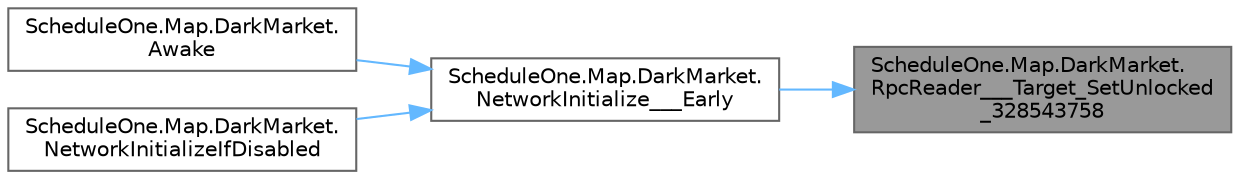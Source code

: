 digraph "ScheduleOne.Map.DarkMarket.RpcReader___Target_SetUnlocked_328543758"
{
 // LATEX_PDF_SIZE
  bgcolor="transparent";
  edge [fontname=Helvetica,fontsize=10,labelfontname=Helvetica,labelfontsize=10];
  node [fontname=Helvetica,fontsize=10,shape=box,height=0.2,width=0.4];
  rankdir="RL";
  Node1 [id="Node000001",label="ScheduleOne.Map.DarkMarket.\lRpcReader___Target_SetUnlocked\l_328543758",height=0.2,width=0.4,color="gray40", fillcolor="grey60", style="filled", fontcolor="black",tooltip=" "];
  Node1 -> Node2 [id="edge1_Node000001_Node000002",dir="back",color="steelblue1",style="solid",tooltip=" "];
  Node2 [id="Node000002",label="ScheduleOne.Map.DarkMarket.\lNetworkInitialize___Early",height=0.2,width=0.4,color="grey40", fillcolor="white", style="filled",URL="$class_schedule_one_1_1_map_1_1_dark_market.html#a163fe4d1c9626d773598a979aebf713f",tooltip=" "];
  Node2 -> Node3 [id="edge2_Node000002_Node000003",dir="back",color="steelblue1",style="solid",tooltip=" "];
  Node3 [id="Node000003",label="ScheduleOne.Map.DarkMarket.\lAwake",height=0.2,width=0.4,color="grey40", fillcolor="white", style="filled",URL="$class_schedule_one_1_1_map_1_1_dark_market.html#a46674abf4aec65f38e7617c56c948e19",tooltip=" "];
  Node2 -> Node4 [id="edge3_Node000002_Node000004",dir="back",color="steelblue1",style="solid",tooltip=" "];
  Node4 [id="Node000004",label="ScheduleOne.Map.DarkMarket.\lNetworkInitializeIfDisabled",height=0.2,width=0.4,color="grey40", fillcolor="white", style="filled",URL="$class_schedule_one_1_1_map_1_1_dark_market.html#a34329172270095e3b37b1999b5b9076f",tooltip=" "];
}

